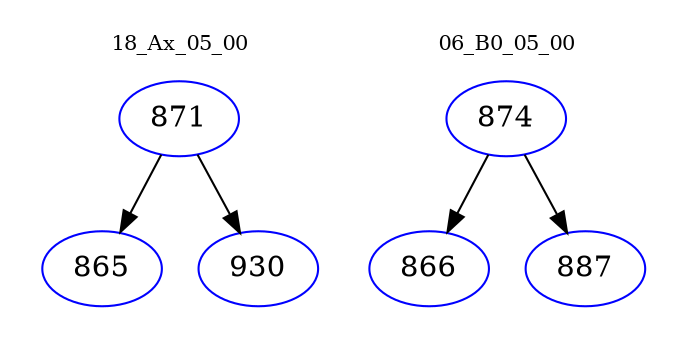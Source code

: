 digraph{
subgraph cluster_0 {
color = white
label = "18_Ax_05_00";
fontsize=10;
T0_871 [label="871", color="blue"]
T0_871 -> T0_865 [color="black"]
T0_865 [label="865", color="blue"]
T0_871 -> T0_930 [color="black"]
T0_930 [label="930", color="blue"]
}
subgraph cluster_1 {
color = white
label = "06_B0_05_00";
fontsize=10;
T1_874 [label="874", color="blue"]
T1_874 -> T1_866 [color="black"]
T1_866 [label="866", color="blue"]
T1_874 -> T1_887 [color="black"]
T1_887 [label="887", color="blue"]
}
}
